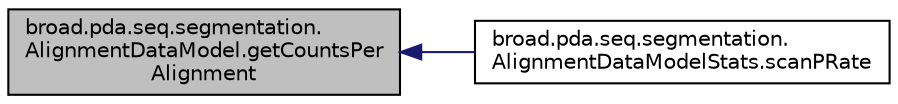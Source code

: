 digraph "broad.pda.seq.segmentation.AlignmentDataModel.getCountsPerAlignment"
{
  edge [fontname="Helvetica",fontsize="10",labelfontname="Helvetica",labelfontsize="10"];
  node [fontname="Helvetica",fontsize="10",shape=record];
  rankdir="LR";
  Node1 [label="broad.pda.seq.segmentation.\lAlignmentDataModel.getCountsPer\lAlignment",height=0.2,width=0.4,color="black", fillcolor="grey75", style="filled" fontcolor="black"];
  Node1 -> Node2 [dir="back",color="midnightblue",fontsize="10",style="solid"];
  Node2 [label="broad.pda.seq.segmentation.\lAlignmentDataModelStats.scanPRate",height=0.2,width=0.4,color="black", fillcolor="white", style="filled",URL="$classbroad_1_1pda_1_1seq_1_1segmentation_1_1_alignment_data_model_stats.html#a27c70d2052e1a72c453e4a455bc4e720"];
}
